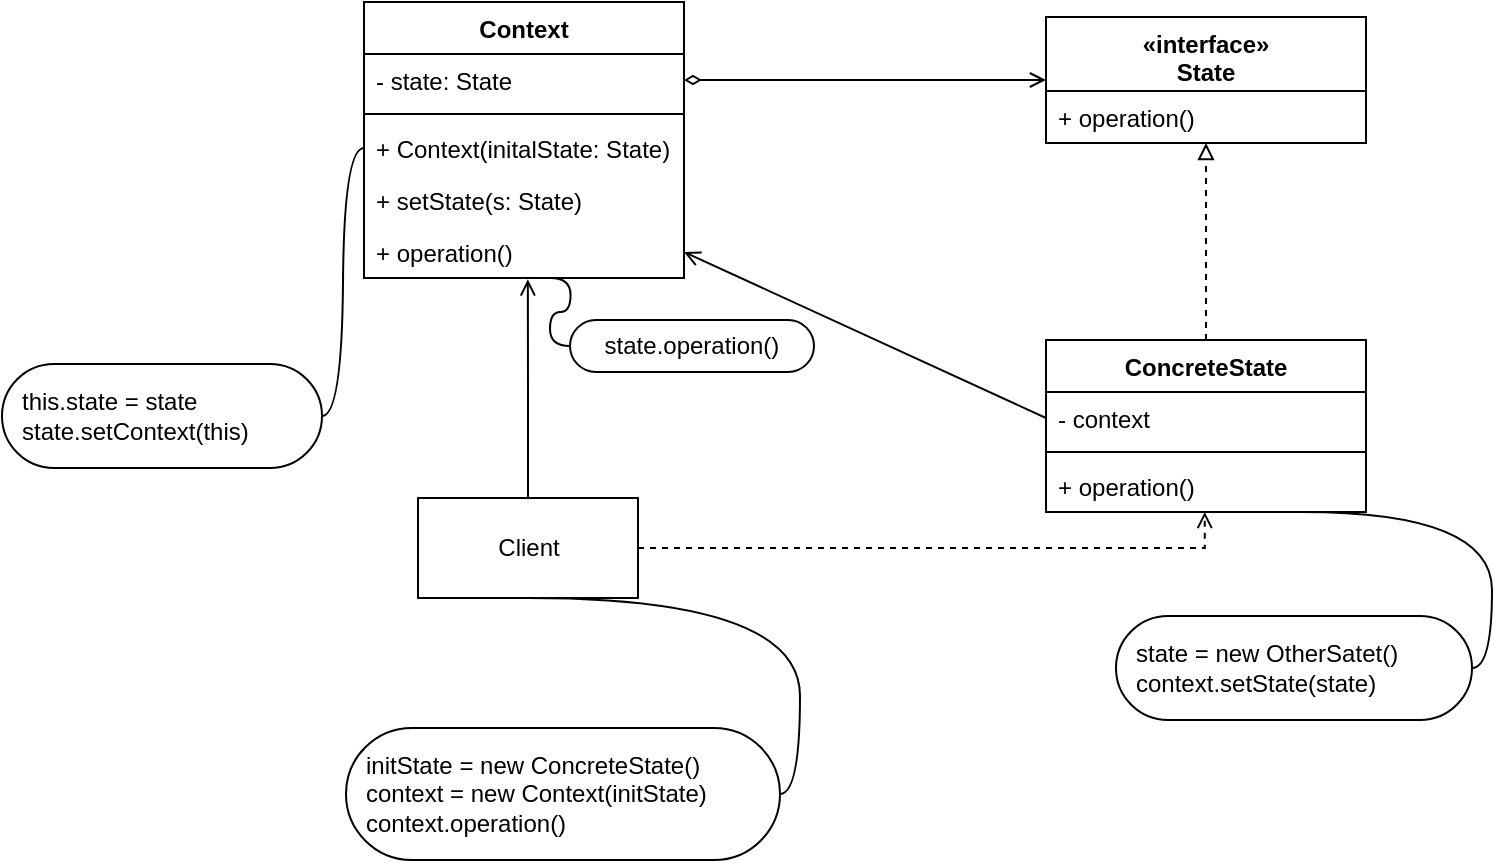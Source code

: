 <mxfile>
    <diagram id="xPcZIbJ9FG3-v9NHpjFC" name="Standard">
        <mxGraphModel dx="1374" dy="781" grid="0" gridSize="10" guides="1" tooltips="1" connect="1" arrows="1" fold="1" page="1" pageScale="1" pageWidth="827" pageHeight="1169" math="0" shadow="0">
            <root>
                <mxCell id="0"/>
                <mxCell id="1" parent="0"/>
                <mxCell id="2" value="Context" style="swimlane;fontStyle=1;align=center;verticalAlign=top;childLayout=stackLayout;horizontal=1;startSize=26;horizontalStack=0;resizeParent=1;resizeParentMax=0;resizeLast=0;collapsible=1;marginBottom=0;" parent="1" vertex="1">
                    <mxGeometry x="222" y="145" width="160" height="138" as="geometry"/>
                </mxCell>
                <mxCell id="3" value="- state: State" style="text;strokeColor=none;fillColor=none;align=left;verticalAlign=top;spacingLeft=4;spacingRight=4;overflow=hidden;rotatable=0;points=[[0,0.5],[1,0.5]];portConstraint=eastwest;" parent="2" vertex="1">
                    <mxGeometry y="26" width="160" height="26" as="geometry"/>
                </mxCell>
                <mxCell id="4" value="" style="line;strokeWidth=1;fillColor=none;align=left;verticalAlign=middle;spacingTop=-1;spacingLeft=3;spacingRight=3;rotatable=0;labelPosition=right;points=[];portConstraint=eastwest;" parent="2" vertex="1">
                    <mxGeometry y="52" width="160" height="8" as="geometry"/>
                </mxCell>
                <mxCell id="5" value="+ Context(initalState: State)" style="text;strokeColor=none;fillColor=none;align=left;verticalAlign=top;spacingLeft=4;spacingRight=4;overflow=hidden;rotatable=0;points=[[0,0.5],[1,0.5]];portConstraint=eastwest;" parent="2" vertex="1">
                    <mxGeometry y="60" width="160" height="26" as="geometry"/>
                </mxCell>
                <mxCell id="6" value="+ setState(s: State)" style="text;strokeColor=none;fillColor=none;align=left;verticalAlign=top;spacingLeft=4;spacingRight=4;overflow=hidden;rotatable=0;points=[[0,0.5],[1,0.5]];portConstraint=eastwest;" parent="2" vertex="1">
                    <mxGeometry y="86" width="160" height="26" as="geometry"/>
                </mxCell>
                <mxCell id="7" value="+ operation()" style="text;strokeColor=none;fillColor=none;align=left;verticalAlign=top;spacingLeft=4;spacingRight=4;overflow=hidden;rotatable=0;points=[[0,0.5],[1,0.5]];portConstraint=eastwest;" parent="2" vertex="1">
                    <mxGeometry y="112" width="160" height="26" as="geometry"/>
                </mxCell>
                <mxCell id="8" value="«interface»&#10;State" style="swimlane;fontStyle=1;align=center;verticalAlign=top;childLayout=stackLayout;horizontal=1;startSize=37;horizontalStack=0;resizeParent=1;resizeParentMax=0;resizeLast=0;collapsible=1;marginBottom=0;" parent="1" vertex="1">
                    <mxGeometry x="563" y="152.5" width="160" height="63" as="geometry"/>
                </mxCell>
                <mxCell id="11" value="+ operation()" style="text;strokeColor=none;fillColor=none;align=left;verticalAlign=top;spacingLeft=4;spacingRight=4;overflow=hidden;rotatable=0;points=[[0,0.5],[1,0.5]];portConstraint=eastwest;" parent="8" vertex="1">
                    <mxGeometry y="37" width="160" height="26" as="geometry"/>
                </mxCell>
                <mxCell id="14" style="edgeStyle=orthogonalEdgeStyle;html=1;exitX=1;exitY=0.5;exitDx=0;exitDy=0;entryX=0;entryY=0.5;entryDx=0;entryDy=0;rounded=0;endArrow=open;endFill=0;startArrow=diamondThin;startFill=0;" parent="1" source="3" target="8" edge="1">
                    <mxGeometry relative="1" as="geometry"/>
                </mxCell>
                <mxCell id="23" style="edgeStyle=orthogonalEdgeStyle;rounded=0;html=1;exitX=0.5;exitY=0;exitDx=0;exitDy=0;entryX=0.5;entryY=1;entryDx=0;entryDy=0;startArrow=none;startFill=0;endArrow=block;endFill=0;dashed=1;" parent="1" source="15" target="8" edge="1">
                    <mxGeometry relative="1" as="geometry"/>
                </mxCell>
                <mxCell id="15" value="ConcreteState" style="swimlane;fontStyle=1;align=center;verticalAlign=top;childLayout=stackLayout;horizontal=1;startSize=26;horizontalStack=0;resizeParent=1;resizeParentMax=0;resizeLast=0;collapsible=1;marginBottom=0;" parent="1" vertex="1">
                    <mxGeometry x="563" y="314" width="160" height="86" as="geometry"/>
                </mxCell>
                <mxCell id="16" value="- context" style="text;strokeColor=none;fillColor=none;align=left;verticalAlign=top;spacingLeft=4;spacingRight=4;overflow=hidden;rotatable=0;points=[[0,0.5],[1,0.5]];portConstraint=eastwest;" parent="15" vertex="1">
                    <mxGeometry y="26" width="160" height="26" as="geometry"/>
                </mxCell>
                <mxCell id="17" value="" style="line;strokeWidth=1;fillColor=none;align=left;verticalAlign=middle;spacingTop=-1;spacingLeft=3;spacingRight=3;rotatable=0;labelPosition=right;points=[];portConstraint=eastwest;" parent="15" vertex="1">
                    <mxGeometry y="52" width="160" height="8" as="geometry"/>
                </mxCell>
                <mxCell id="18" value="+ operation()" style="text;strokeColor=none;fillColor=none;align=left;verticalAlign=top;spacingLeft=4;spacingRight=4;overflow=hidden;rotatable=0;points=[[0,0.5],[1,0.5]];portConstraint=eastwest;" parent="15" vertex="1">
                    <mxGeometry y="60" width="160" height="26" as="geometry"/>
                </mxCell>
                <mxCell id="26" style="edgeStyle=orthogonalEdgeStyle;rounded=0;html=1;exitX=0.5;exitY=0;exitDx=0;exitDy=0;entryX=0.512;entryY=1.026;entryDx=0;entryDy=0;entryPerimeter=0;startArrow=none;startFill=0;endArrow=open;endFill=0;" parent="1" source="25" target="7" edge="1">
                    <mxGeometry relative="1" as="geometry"/>
                </mxCell>
                <mxCell id="27" style="edgeStyle=orthogonalEdgeStyle;rounded=0;html=1;entryX=0.496;entryY=0.998;entryDx=0;entryDy=0;entryPerimeter=0;startArrow=none;startFill=0;endArrow=open;endFill=0;dashed=1;" parent="1" source="25" target="18" edge="1">
                    <mxGeometry relative="1" as="geometry"/>
                </mxCell>
                <mxCell id="25" value="Client" style="html=1;" parent="1" vertex="1">
                    <mxGeometry x="249" y="393" width="110" height="50" as="geometry"/>
                </mxCell>
                <mxCell id="32" style="rounded=0;html=1;exitX=0;exitY=0.5;exitDx=0;exitDy=0;entryX=1;entryY=0.5;entryDx=0;entryDy=0;endArrow=open;endFill=0;" parent="1" source="16" target="7" edge="1">
                    <mxGeometry relative="1" as="geometry"/>
                </mxCell>
                <mxCell id="33" value="initState = new ConcreteState()&lt;br&gt;context = new Context(initState)&lt;br&gt;context.operation()" style="whiteSpace=wrap;html=1;rounded=1;arcSize=50;align=left;verticalAlign=middle;strokeWidth=1;autosize=1;spacing=10;treeFolding=1;treeMoving=1;newEdgeStyle={&quot;edgeStyle&quot;:&quot;entityRelationEdgeStyle&quot;,&quot;startArrow&quot;:&quot;none&quot;,&quot;endArrow&quot;:&quot;none&quot;,&quot;segment&quot;:10,&quot;curved&quot;:1};" parent="1" vertex="1">
                    <mxGeometry x="213" y="508" width="217" height="66" as="geometry"/>
                </mxCell>
                <mxCell id="34" value="" style="edgeStyle=entityRelationEdgeStyle;startArrow=none;endArrow=none;segment=10;curved=1;rounded=0;exitX=0.5;exitY=1;exitDx=0;exitDy=0;" parent="1" source="25" target="33" edge="1">
                    <mxGeometry relative="1" as="geometry">
                        <mxPoint x="239" y="568" as="sourcePoint"/>
                    </mxGeometry>
                </mxCell>
                <mxCell id="35" value="this.state = state&lt;br&gt;state.setContext(this)" style="whiteSpace=wrap;html=1;rounded=1;arcSize=50;align=left;verticalAlign=middle;strokeWidth=1;autosize=1;spacing=10;treeFolding=1;treeMoving=1;newEdgeStyle={&quot;edgeStyle&quot;:&quot;entityRelationEdgeStyle&quot;,&quot;startArrow&quot;:&quot;none&quot;,&quot;endArrow&quot;:&quot;none&quot;,&quot;segment&quot;:10,&quot;curved&quot;:1};" parent="1" vertex="1">
                    <mxGeometry x="41" y="326" width="160" height="52" as="geometry"/>
                </mxCell>
                <mxCell id="36" value="" style="edgeStyle=entityRelationEdgeStyle;startArrow=none;endArrow=none;segment=10;curved=1;rounded=0;exitX=0;exitY=0.5;exitDx=0;exitDy=0;" parent="1" source="5" target="35" edge="1">
                    <mxGeometry relative="1" as="geometry">
                        <mxPoint x="128" y="368" as="sourcePoint"/>
                    </mxGeometry>
                </mxCell>
                <mxCell id="37" value="state.operation()" style="whiteSpace=wrap;html=1;rounded=1;arcSize=50;align=center;verticalAlign=middle;strokeWidth=1;autosize=1;spacing=4;treeFolding=1;treeMoving=1;newEdgeStyle={&quot;edgeStyle&quot;:&quot;entityRelationEdgeStyle&quot;,&quot;startArrow&quot;:&quot;none&quot;,&quot;endArrow&quot;:&quot;none&quot;,&quot;segment&quot;:10,&quot;curved&quot;:1};" parent="1" vertex="1">
                    <mxGeometry x="325" y="304" width="122" height="26" as="geometry"/>
                </mxCell>
                <mxCell id="38" value="" style="edgeStyle=entityRelationEdgeStyle;startArrow=none;endArrow=none;segment=10;curved=1;rounded=0;exitX=0.583;exitY=1;exitDx=0;exitDy=0;exitPerimeter=0;" parent="1" source="7" target="37" edge="1">
                    <mxGeometry relative="1" as="geometry">
                        <mxPoint x="359" y="384" as="sourcePoint"/>
                    </mxGeometry>
                </mxCell>
                <mxCell id="39" value="state = new OtherSatet()&lt;br&gt;context.setState(state)" style="whiteSpace=wrap;html=1;rounded=1;arcSize=50;align=left;verticalAlign=middle;strokeWidth=1;autosize=1;spacing=10;treeFolding=1;treeMoving=1;newEdgeStyle={&quot;edgeStyle&quot;:&quot;entityRelationEdgeStyle&quot;,&quot;startArrow&quot;:&quot;none&quot;,&quot;endArrow&quot;:&quot;none&quot;,&quot;segment&quot;:10,&quot;curved&quot;:1};" parent="1" vertex="1">
                    <mxGeometry x="598" y="452" width="178" height="52" as="geometry"/>
                </mxCell>
                <mxCell id="40" value="" style="edgeStyle=entityRelationEdgeStyle;startArrow=none;endArrow=none;segment=10;curved=1;rounded=0;exitX=0.8;exitY=0.999;exitDx=0;exitDy=0;exitPerimeter=0;" parent="1" source="18" target="39" edge="1">
                    <mxGeometry relative="1" as="geometry">
                        <mxPoint x="617" y="496" as="sourcePoint"/>
                    </mxGeometry>
                </mxCell>
            </root>
        </mxGraphModel>
    </diagram>
    <diagram id="71t_KIO1vCOhjr0vCD3v" name="Practice">
        <mxGraphModel dx="785" dy="446" grid="0" gridSize="10" guides="1" tooltips="1" connect="1" arrows="1" fold="1" page="1" pageScale="1" pageWidth="827" pageHeight="1169" math="0" shadow="0">
            <root>
                <mxCell id="GKD8LtRDJNYYGs-lHLcW-0"/>
                <mxCell id="GKD8LtRDJNYYGs-lHLcW-1" parent="GKD8LtRDJNYYGs-lHLcW-0"/>
                <mxCell id="GKD8LtRDJNYYGs-lHLcW-14" style="edgeStyle=none;html=1;exitX=0.5;exitY=1;exitDx=0;exitDy=0;entryX=0.3;entryY=-0.01;entryDx=0;entryDy=0;entryPerimeter=0;" parent="GKD8LtRDJNYYGs-lHLcW-1" source="GKD8LtRDJNYYGs-lHLcW-3" target="GKD8LtRDJNYYGs-lHLcW-7" edge="1">
                    <mxGeometry relative="1" as="geometry"/>
                </mxCell>
                <mxCell id="GKD8LtRDJNYYGs-lHLcW-3" value="" style="ellipse;fillColor=#000000;strokeColor=none;" parent="GKD8LtRDJNYYGs-lHLcW-1" vertex="1">
                    <mxGeometry x="196" y="520" width="30" height="30" as="geometry"/>
                </mxCell>
                <mxCell id="GKD8LtRDJNYYGs-lHLcW-26" style="edgeStyle=none;html=1;exitX=0.75;exitY=1;exitDx=0;exitDy=0;entryX=0.75;entryY=0;entryDx=0;entryDy=0;" parent="GKD8LtRDJNYYGs-lHLcW-1" source="GKD8LtRDJNYYGs-lHLcW-7" target="GKD8LtRDJNYYGs-lHLcW-8" edge="1">
                    <mxGeometry relative="1" as="geometry"/>
                </mxCell>
                <mxCell id="GKD8LtRDJNYYGs-lHLcW-27" style="edgeStyle=none;html=1;exitX=1;exitY=0.25;exitDx=0;exitDy=0;entryX=0;entryY=0.25;entryDx=0;entryDy=0;" parent="GKD8LtRDJNYYGs-lHLcW-1" source="GKD8LtRDJNYYGs-lHLcW-7" target="GKD8LtRDJNYYGs-lHLcW-10" edge="1">
                    <mxGeometry relative="1" as="geometry"/>
                </mxCell>
                <mxCell id="GKD8LtRDJNYYGs-lHLcW-42" style="edgeStyle=none;html=1;exitX=0.75;exitY=0;exitDx=0;exitDy=0;entryX=0.5;entryY=1;entryDx=0;entryDy=0;" parent="GKD8LtRDJNYYGs-lHLcW-1" source="GKD8LtRDJNYYGs-lHLcW-7" target="GKD8LtRDJNYYGs-lHLcW-41" edge="1">
                    <mxGeometry relative="1" as="geometry"/>
                </mxCell>
                <mxCell id="GKD8LtRDJNYYGs-lHLcW-7" value="Safety on and unloaded" style="html=1;align=center;verticalAlign=middle;rounded=1;absoluteArcSize=1;arcSize=10;dashed=0;" parent="GKD8LtRDJNYYGs-lHLcW-1" vertex="1">
                    <mxGeometry x="169" y="574" width="140" height="40" as="geometry"/>
                </mxCell>
                <mxCell id="GKD8LtRDJNYYGs-lHLcW-24" style="edgeStyle=none;html=1;exitX=0.25;exitY=0;exitDx=0;exitDy=0;entryX=0.25;entryY=1;entryDx=0;entryDy=0;" parent="GKD8LtRDJNYYGs-lHLcW-1" source="GKD8LtRDJNYYGs-lHLcW-8" target="GKD8LtRDJNYYGs-lHLcW-7" edge="1">
                    <mxGeometry relative="1" as="geometry"/>
                </mxCell>
                <mxCell id="GKD8LtRDJNYYGs-lHLcW-28" style="edgeStyle=none;html=1;exitX=1;exitY=0.25;exitDx=0;exitDy=0;entryX=0;entryY=0.25;entryDx=0;entryDy=0;" parent="GKD8LtRDJNYYGs-lHLcW-1" source="GKD8LtRDJNYYGs-lHLcW-8" target="GKD8LtRDJNYYGs-lHLcW-9" edge="1">
                    <mxGeometry relative="1" as="geometry"/>
                </mxCell>
                <mxCell id="GKD8LtRDJNYYGs-lHLcW-8" value="Safety on but loaded" style="html=1;align=center;verticalAlign=middle;rounded=1;absoluteArcSize=1;arcSize=10;dashed=0;" parent="GKD8LtRDJNYYGs-lHLcW-1" vertex="1">
                    <mxGeometry x="169" y="703" width="140" height="40" as="geometry"/>
                </mxCell>
                <mxCell id="GKD8LtRDJNYYGs-lHLcW-29" style="edgeStyle=none;html=1;exitX=0;exitY=0.75;exitDx=0;exitDy=0;entryX=1;entryY=0.75;entryDx=0;entryDy=0;" parent="GKD8LtRDJNYYGs-lHLcW-1" source="GKD8LtRDJNYYGs-lHLcW-9" target="GKD8LtRDJNYYGs-lHLcW-8" edge="1">
                    <mxGeometry relative="1" as="geometry"/>
                </mxCell>
                <mxCell id="GKD8LtRDJNYYGs-lHLcW-31" style="edgeStyle=none;html=1;exitX=0.25;exitY=0;exitDx=0;exitDy=0;entryX=0.25;entryY=1;entryDx=0;entryDy=0;" parent="GKD8LtRDJNYYGs-lHLcW-1" source="GKD8LtRDJNYYGs-lHLcW-9" target="GKD8LtRDJNYYGs-lHLcW-10" edge="1">
                    <mxGeometry relative="1" as="geometry"/>
                </mxCell>
                <mxCell id="GKD8LtRDJNYYGs-lHLcW-37" style="edgeStyle=orthogonalEdgeStyle;html=1;exitX=0.75;exitY=1;exitDx=0;exitDy=0;" parent="GKD8LtRDJNYYGs-lHLcW-1" source="GKD8LtRDJNYYGs-lHLcW-9" edge="1">
                    <mxGeometry relative="1" as="geometry">
                        <mxPoint x="463" y="743" as="targetPoint"/>
                        <Array as="points">
                            <mxPoint x="530" y="773"/>
                            <mxPoint x="463" y="773"/>
                        </Array>
                    </mxGeometry>
                </mxCell>
                <mxCell id="GKD8LtRDJNYYGs-lHLcW-9" value="Safety off and loaded" style="html=1;align=center;verticalAlign=middle;rounded=1;absoluteArcSize=1;arcSize=10;dashed=0;" parent="GKD8LtRDJNYYGs-lHLcW-1" vertex="1">
                    <mxGeometry x="425" y="703" width="140" height="40" as="geometry"/>
                </mxCell>
                <mxCell id="GKD8LtRDJNYYGs-lHLcW-30" style="edgeStyle=none;html=1;exitX=0;exitY=0.75;exitDx=0;exitDy=0;entryX=1;entryY=0.75;entryDx=0;entryDy=0;" parent="GKD8LtRDJNYYGs-lHLcW-1" source="GKD8LtRDJNYYGs-lHLcW-10" target="GKD8LtRDJNYYGs-lHLcW-7" edge="1">
                    <mxGeometry relative="1" as="geometry"/>
                </mxCell>
                <mxCell id="GKD8LtRDJNYYGs-lHLcW-32" style="edgeStyle=none;html=1;exitX=0.75;exitY=1;exitDx=0;exitDy=0;entryX=0.75;entryY=0;entryDx=0;entryDy=0;" parent="GKD8LtRDJNYYGs-lHLcW-1" source="GKD8LtRDJNYYGs-lHLcW-10" target="GKD8LtRDJNYYGs-lHLcW-9" edge="1">
                    <mxGeometry relative="1" as="geometry"/>
                </mxCell>
                <mxCell id="GKD8LtRDJNYYGs-lHLcW-10" value="Safety off but unloaded" style="html=1;align=center;verticalAlign=middle;rounded=1;absoluteArcSize=1;arcSize=10;dashed=0;" parent="GKD8LtRDJNYYGs-lHLcW-1" vertex="1">
                    <mxGeometry x="425" y="574" width="140" height="40" as="geometry"/>
                </mxCell>
                <mxCell id="GKD8LtRDJNYYGs-lHLcW-19" value="load()" style="text;html=1;resizable=0;autosize=1;align=center;verticalAlign=middle;points=[];fillColor=none;strokeColor=none;rounded=0;" parent="GKD8LtRDJNYYGs-lHLcW-1" vertex="1">
                    <mxGeometry x="280" y="648" width="41" height="18" as="geometry"/>
                </mxCell>
                <mxCell id="GKD8LtRDJNYYGs-lHLcW-22" value="safetyOff()" style="text;html=1;resizable=0;autosize=1;align=center;verticalAlign=middle;points=[];fillColor=none;strokeColor=none;rounded=0;" parent="GKD8LtRDJNYYGs-lHLcW-1" vertex="1">
                    <mxGeometry x="334" y="561" width="66" height="18" as="geometry"/>
                </mxCell>
                <mxCell id="GKD8LtRDJNYYGs-lHLcW-25" value="unload()" style="text;html=1;resizable=0;autosize=1;align=center;verticalAlign=middle;points=[];fillColor=none;strokeColor=none;rounded=0;" parent="GKD8LtRDJNYYGs-lHLcW-1" vertex="1">
                    <mxGeometry x="142" y="648" width="54" height="18" as="geometry"/>
                </mxCell>
                <mxCell id="GKD8LtRDJNYYGs-lHLcW-33" value="load()" style="text;html=1;resizable=0;autosize=1;align=center;verticalAlign=middle;points=[];fillColor=none;strokeColor=none;rounded=0;" parent="GKD8LtRDJNYYGs-lHLcW-1" vertex="1">
                    <mxGeometry x="534" y="648" width="41" height="18" as="geometry"/>
                </mxCell>
                <mxCell id="GKD8LtRDJNYYGs-lHLcW-34" value="unload()" style="text;html=1;resizable=0;autosize=1;align=center;verticalAlign=middle;points=[];fillColor=none;strokeColor=none;rounded=0;" parent="GKD8LtRDJNYYGs-lHLcW-1" vertex="1">
                    <mxGeometry x="402" y="648" width="54" height="18" as="geometry"/>
                </mxCell>
                <mxCell id="GKD8LtRDJNYYGs-lHLcW-45" style="edgeStyle=orthogonalEdgeStyle;rounded=0;html=1;entryX=1;entryY=0.5;entryDx=0;entryDy=0;exitX=1;exitY=0.5;exitDx=0;exitDy=0;" parent="GKD8LtRDJNYYGs-lHLcW-1" source="GKD8LtRDJNYYGs-lHLcW-9" target="GKD8LtRDJNYYGs-lHLcW-10" edge="1">
                    <mxGeometry relative="1" as="geometry">
                        <mxPoint x="565" y="725" as="sourcePoint"/>
                        <Array as="points">
                            <mxPoint x="604" y="723"/>
                            <mxPoint x="604" y="594"/>
                        </Array>
                    </mxGeometry>
                </mxCell>
                <mxCell id="GKD8LtRDJNYYGs-lHLcW-39" value="shoot()" style="text;html=1;resizable=0;autosize=1;align=center;verticalAlign=middle;points=[];fillColor=none;strokeColor=none;rounded=0;" parent="GKD8LtRDJNYYGs-lHLcW-1" vertex="1">
                    <mxGeometry x="471.5" y="776" width="47" height="18" as="geometry"/>
                </mxCell>
                <mxCell id="GKD8LtRDJNYYGs-lHLcW-41" value="" style="ellipse;html=1;shape=endState;fillColor=#000000;strokeColor=#000000;" parent="GKD8LtRDJNYYGs-lHLcW-1" vertex="1">
                    <mxGeometry x="259" y="520" width="30" height="30" as="geometry"/>
                </mxCell>
                <mxCell id="GKD8LtRDJNYYGs-lHLcW-44" value="dry [ammo &amp;lt;= 0]" style="text;html=1;resizable=0;autosize=1;align=center;verticalAlign=middle;points=[];fillColor=none;strokeColor=none;rounded=0;" parent="GKD8LtRDJNYYGs-lHLcW-1" vertex="1">
                    <mxGeometry x="589" y="725" width="97" height="18" as="geometry"/>
                </mxCell>
                <mxCell id="GKD8LtRDJNYYGs-lHLcW-46" value="Gun" style="swimlane;fontStyle=1;align=center;verticalAlign=top;childLayout=stackLayout;horizontal=1;startSize=26;horizontalStack=0;resizeParent=1;resizeParentMax=0;resizeLast=0;collapsible=1;marginBottom=0;" parent="GKD8LtRDJNYYGs-lHLcW-1" vertex="1">
                    <mxGeometry x="55" y="20" width="153" height="408" as="geometry"/>
                </mxCell>
                <mxCell id="GKD8LtRDJNYYGs-lHLcW-47" value="- state: State" style="text;strokeColor=none;fillColor=none;align=left;verticalAlign=top;spacingLeft=4;spacingRight=4;overflow=hidden;rotatable=0;points=[[0,0.5],[1,0.5]];portConstraint=eastwest;" parent="GKD8LtRDJNYYGs-lHLcW-46" vertex="1">
                    <mxGeometry y="26" width="153" height="26" as="geometry"/>
                </mxCell>
                <mxCell id="GKD8LtRDJNYYGs-lHLcW-50" value="- ammo: number" style="text;strokeColor=none;fillColor=none;align=left;verticalAlign=top;spacingLeft=4;spacingRight=4;overflow=hidden;rotatable=0;points=[[0,0.5],[1,0.5]];portConstraint=eastwest;" parent="GKD8LtRDJNYYGs-lHLcW-46" vertex="1">
                    <mxGeometry y="52" width="153" height="26" as="geometry"/>
                </mxCell>
                <mxCell id="GKD8LtRDJNYYGs-lHLcW-52" value="- magSize: number" style="text;strokeColor=none;fillColor=none;align=left;verticalAlign=top;spacingLeft=4;spacingRight=4;overflow=hidden;rotatable=0;points=[[0,0.5],[1,0.5]];portConstraint=eastwest;" parent="GKD8LtRDJNYYGs-lHLcW-46" vertex="1">
                    <mxGeometry y="78" width="153" height="26" as="geometry"/>
                </mxCell>
                <mxCell id="GKD8LtRDJNYYGs-lHLcW-48" value="" style="line;strokeWidth=1;fillColor=none;align=left;verticalAlign=middle;spacingTop=-1;spacingLeft=3;spacingRight=3;rotatable=0;labelPosition=right;points=[];portConstraint=eastwest;" parent="GKD8LtRDJNYYGs-lHLcW-46" vertex="1">
                    <mxGeometry y="104" width="153" height="8" as="geometry"/>
                </mxCell>
                <mxCell id="GKD8LtRDJNYYGs-lHLcW-49" value="+ Gun(magSize: number)" style="text;strokeColor=none;fillColor=none;align=left;verticalAlign=top;spacingLeft=4;spacingRight=4;overflow=hidden;rotatable=0;points=[[0,0.5],[1,0.5]];portConstraint=eastwest;" parent="GKD8LtRDJNYYGs-lHLcW-46" vertex="1">
                    <mxGeometry y="112" width="153" height="26" as="geometry"/>
                </mxCell>
                <mxCell id="WoRqKMGYMsKeR5RRJ1yA-5" value="+ setAmmo(a: number)" style="text;strokeColor=none;fillColor=none;align=left;verticalAlign=top;spacingLeft=4;spacingRight=4;overflow=hidden;rotatable=0;points=[[0,0.5],[1,0.5]];portConstraint=eastwest;" vertex="1" parent="GKD8LtRDJNYYGs-lHLcW-46">
                    <mxGeometry y="138" width="153" height="26" as="geometry"/>
                </mxCell>
                <mxCell id="GKD8LtRDJNYYGs-lHLcW-51" value="+ getAmmo(): number" style="text;strokeColor=none;fillColor=none;align=left;verticalAlign=top;spacingLeft=4;spacingRight=4;overflow=hidden;rotatable=0;points=[[0,0.5],[1,0.5]];portConstraint=eastwest;" parent="GKD8LtRDJNYYGs-lHLcW-46" vertex="1">
                    <mxGeometry y="164" width="153" height="26" as="geometry"/>
                </mxCell>
                <mxCell id="GKD8LtRDJNYYGs-lHLcW-53" value="+ getMagSize(): number" style="text;strokeColor=none;fillColor=none;align=left;verticalAlign=top;spacingLeft=4;spacingRight=4;overflow=hidden;rotatable=0;points=[[0,0.5],[1,0.5]];portConstraint=eastwest;" parent="GKD8LtRDJNYYGs-lHLcW-46" vertex="1">
                    <mxGeometry y="190" width="153" height="26" as="geometry"/>
                </mxCell>
                <mxCell id="GKD8LtRDJNYYGs-lHLcW-112" value="+ setState(s: State)" style="text;strokeColor=none;fillColor=none;align=left;verticalAlign=top;spacingLeft=4;spacingRight=4;overflow=hidden;rotatable=0;points=[[0,0.5],[1,0.5]];portConstraint=eastwest;" parent="GKD8LtRDJNYYGs-lHLcW-46" vertex="1">
                    <mxGeometry y="216" width="153" height="26" as="geometry"/>
                </mxCell>
                <mxCell id="GKD8LtRDJNYYGs-lHLcW-111" value="+ getState(): State" style="text;strokeColor=none;fillColor=none;align=left;verticalAlign=top;spacingLeft=4;spacingRight=4;overflow=hidden;rotatable=0;points=[[0,0.5],[1,0.5]];portConstraint=eastwest;" parent="GKD8LtRDJNYYGs-lHLcW-46" vertex="1">
                    <mxGeometry y="242" width="153" height="36" as="geometry"/>
                </mxCell>
                <mxCell id="WoRqKMGYMsKeR5RRJ1yA-0" value="+ safetyOn()" style="text;strokeColor=none;fillColor=none;align=left;verticalAlign=top;spacingLeft=4;spacingRight=4;overflow=hidden;rotatable=0;points=[[0,0.5],[1,0.5]];portConstraint=eastwest;" vertex="1" parent="GKD8LtRDJNYYGs-lHLcW-46">
                    <mxGeometry y="278" width="153" height="26" as="geometry"/>
                </mxCell>
                <mxCell id="WoRqKMGYMsKeR5RRJ1yA-1" value="+ safetyOff()" style="text;strokeColor=none;fillColor=none;align=left;verticalAlign=top;spacingLeft=4;spacingRight=4;overflow=hidden;rotatable=0;points=[[0,0.5],[1,0.5]];portConstraint=eastwest;" vertex="1" parent="GKD8LtRDJNYYGs-lHLcW-46">
                    <mxGeometry y="304" width="153" height="26" as="geometry"/>
                </mxCell>
                <mxCell id="WoRqKMGYMsKeR5RRJ1yA-2" value="+ load()" style="text;strokeColor=none;fillColor=none;align=left;verticalAlign=top;spacingLeft=4;spacingRight=4;overflow=hidden;rotatable=0;points=[[0,0.5],[1,0.5]];portConstraint=eastwest;" vertex="1" parent="GKD8LtRDJNYYGs-lHLcW-46">
                    <mxGeometry y="330" width="153" height="26" as="geometry"/>
                </mxCell>
                <mxCell id="WoRqKMGYMsKeR5RRJ1yA-3" value="+ unload()" style="text;strokeColor=none;fillColor=none;align=left;verticalAlign=top;spacingLeft=4;spacingRight=4;overflow=hidden;rotatable=0;points=[[0,0.5],[1,0.5]];portConstraint=eastwest;" vertex="1" parent="GKD8LtRDJNYYGs-lHLcW-46">
                    <mxGeometry y="356" width="153" height="26" as="geometry"/>
                </mxCell>
                <mxCell id="WoRqKMGYMsKeR5RRJ1yA-4" value="+ shoot()" style="text;strokeColor=none;fillColor=none;align=left;verticalAlign=top;spacingLeft=4;spacingRight=4;overflow=hidden;rotatable=0;points=[[0,0.5],[1,0.5]];portConstraint=eastwest;" vertex="1" parent="GKD8LtRDJNYYGs-lHLcW-46">
                    <mxGeometry y="382" width="153" height="26" as="geometry"/>
                </mxCell>
                <mxCell id="GKD8LtRDJNYYGs-lHLcW-54" value="«interface»&#10;State" style="swimlane;fontStyle=1;align=center;verticalAlign=top;childLayout=stackLayout;horizontal=1;startSize=39;horizontalStack=0;resizeParent=1;resizeParentMax=0;resizeLast=0;collapsible=1;marginBottom=0;" parent="GKD8LtRDJNYYGs-lHLcW-1" vertex="1">
                    <mxGeometry x="248" y="20" width="160" height="169" as="geometry">
                        <mxRectangle x="248" y="20" width="90" height="39" as="alternateBounds"/>
                    </mxGeometry>
                </mxCell>
                <mxCell id="GKD8LtRDJNYYGs-lHLcW-76" value="+ safetyOn()" style="text;strokeColor=none;fillColor=none;align=left;verticalAlign=top;spacingLeft=4;spacingRight=4;overflow=hidden;rotatable=0;points=[[0,0.5],[1,0.5]];portConstraint=eastwest;" parent="GKD8LtRDJNYYGs-lHLcW-54" vertex="1">
                    <mxGeometry y="39" width="160" height="26" as="geometry"/>
                </mxCell>
                <mxCell id="GKD8LtRDJNYYGs-lHLcW-77" value="+ safetyOff()" style="text;strokeColor=none;fillColor=none;align=left;verticalAlign=top;spacingLeft=4;spacingRight=4;overflow=hidden;rotatable=0;points=[[0,0.5],[1,0.5]];portConstraint=eastwest;" parent="GKD8LtRDJNYYGs-lHLcW-54" vertex="1">
                    <mxGeometry y="65" width="160" height="26" as="geometry"/>
                </mxCell>
                <mxCell id="GKD8LtRDJNYYGs-lHLcW-59" value="+ load()" style="text;strokeColor=none;fillColor=none;align=left;verticalAlign=top;spacingLeft=4;spacingRight=4;overflow=hidden;rotatable=0;points=[[0,0.5],[1,0.5]];portConstraint=eastwest;" parent="GKD8LtRDJNYYGs-lHLcW-54" vertex="1">
                    <mxGeometry y="91" width="160" height="26" as="geometry"/>
                </mxCell>
                <mxCell id="GKD8LtRDJNYYGs-lHLcW-60" value="+ unload()" style="text;strokeColor=none;fillColor=none;align=left;verticalAlign=top;spacingLeft=4;spacingRight=4;overflow=hidden;rotatable=0;points=[[0,0.5],[1,0.5]];portConstraint=eastwest;" parent="GKD8LtRDJNYYGs-lHLcW-54" vertex="1">
                    <mxGeometry y="117" width="160" height="26" as="geometry"/>
                </mxCell>
                <mxCell id="GKD8LtRDJNYYGs-lHLcW-61" value="+ shoot()" style="text;strokeColor=none;fillColor=none;align=left;verticalAlign=top;spacingLeft=4;spacingRight=4;overflow=hidden;rotatable=0;points=[[0,0.5],[1,0.5]];portConstraint=eastwest;" parent="GKD8LtRDJNYYGs-lHLcW-54" vertex="1">
                    <mxGeometry y="143" width="160" height="26" as="geometry"/>
                </mxCell>
                <mxCell id="GKD8LtRDJNYYGs-lHLcW-63" value="OnAndUnloaded" style="swimlane;fontStyle=1;align=center;verticalAlign=top;childLayout=stackLayout;horizontal=1;startSize=26;horizontalStack=0;resizeParent=1;resizeParentMax=0;resizeLast=0;collapsible=1;marginBottom=0;" parent="GKD8LtRDJNYYGs-lHLcW-1" vertex="1">
                    <mxGeometry x="466" y="20" width="160" height="138" as="geometry"/>
                </mxCell>
                <mxCell id="GKD8LtRDJNYYGs-lHLcW-64" value="- context: Gun" style="text;strokeColor=none;fillColor=none;align=left;verticalAlign=top;spacingLeft=4;spacingRight=4;overflow=hidden;rotatable=0;points=[[0,0.5],[1,0.5]];portConstraint=eastwest;" parent="GKD8LtRDJNYYGs-lHLcW-63" vertex="1">
                    <mxGeometry y="26" width="160" height="26" as="geometry"/>
                </mxCell>
                <mxCell id="GKD8LtRDJNYYGs-lHLcW-65" value="" style="line;strokeWidth=1;fillColor=none;align=left;verticalAlign=middle;spacingTop=-1;spacingLeft=3;spacingRight=3;rotatable=0;labelPosition=right;points=[];portConstraint=eastwest;" parent="GKD8LtRDJNYYGs-lHLcW-63" vertex="1">
                    <mxGeometry y="52" width="160" height="8" as="geometry"/>
                </mxCell>
                <mxCell id="GKD8LtRDJNYYGs-lHLcW-67" value="+ load()" style="text;strokeColor=none;fillColor=none;align=left;verticalAlign=top;spacingLeft=4;spacingRight=4;overflow=hidden;rotatable=0;points=[[0,0.5],[1,0.5]];portConstraint=eastwest;" parent="GKD8LtRDJNYYGs-lHLcW-63" vertex="1">
                    <mxGeometry y="60" width="160" height="26" as="geometry"/>
                </mxCell>
                <mxCell id="GKD8LtRDJNYYGs-lHLcW-80" value="+ safetyOff()" style="text;strokeColor=none;fillColor=none;align=left;verticalAlign=top;spacingLeft=4;spacingRight=4;overflow=hidden;rotatable=0;points=[[0,0.5],[1,0.5]];portConstraint=eastwest;" parent="GKD8LtRDJNYYGs-lHLcW-63" vertex="1">
                    <mxGeometry y="86" width="160" height="26" as="geometry"/>
                </mxCell>
                <mxCell id="GKD8LtRDJNYYGs-lHLcW-115" value="+ getStateName(): string" style="text;strokeColor=none;fillColor=none;align=left;verticalAlign=top;spacingLeft=4;spacingRight=4;overflow=hidden;rotatable=0;points=[[0,0.5],[1,0.5]];portConstraint=eastwest;" parent="GKD8LtRDJNYYGs-lHLcW-63" vertex="1">
                    <mxGeometry y="112" width="160" height="26" as="geometry"/>
                </mxCell>
                <mxCell id="GKD8LtRDJNYYGs-lHLcW-69" value="OffAndUnloaded" style="swimlane;fontStyle=1;align=center;verticalAlign=top;childLayout=stackLayout;horizontal=1;startSize=26;horizontalStack=0;resizeParent=1;resizeParentMax=0;resizeLast=0;collapsible=1;marginBottom=0;" parent="GKD8LtRDJNYYGs-lHLcW-1" vertex="1">
                    <mxGeometry x="642" y="74" width="160" height="138" as="geometry"/>
                </mxCell>
                <mxCell id="GKD8LtRDJNYYGs-lHLcW-70" value="- context: Gun" style="text;strokeColor=none;fillColor=none;align=left;verticalAlign=top;spacingLeft=4;spacingRight=4;overflow=hidden;rotatable=0;points=[[0,0.5],[1,0.5]];portConstraint=eastwest;" parent="GKD8LtRDJNYYGs-lHLcW-69" vertex="1">
                    <mxGeometry y="26" width="160" height="26" as="geometry"/>
                </mxCell>
                <mxCell id="GKD8LtRDJNYYGs-lHLcW-71" value="" style="line;strokeWidth=1;fillColor=none;align=left;verticalAlign=middle;spacingTop=-1;spacingLeft=3;spacingRight=3;rotatable=0;labelPosition=right;points=[];portConstraint=eastwest;" parent="GKD8LtRDJNYYGs-lHLcW-69" vertex="1">
                    <mxGeometry y="52" width="160" height="8" as="geometry"/>
                </mxCell>
                <mxCell id="GKD8LtRDJNYYGs-lHLcW-72" value="+ load()" style="text;strokeColor=none;fillColor=none;align=left;verticalAlign=top;spacingLeft=4;spacingRight=4;overflow=hidden;rotatable=0;points=[[0,0.5],[1,0.5]];portConstraint=eastwest;" parent="GKD8LtRDJNYYGs-lHLcW-69" vertex="1">
                    <mxGeometry y="60" width="160" height="26" as="geometry"/>
                </mxCell>
                <mxCell id="GKD8LtRDJNYYGs-lHLcW-81" value="+ safetyOn()" style="text;strokeColor=none;fillColor=none;align=left;verticalAlign=top;spacingLeft=4;spacingRight=4;overflow=hidden;rotatable=0;points=[[0,0.5],[1,0.5]];portConstraint=eastwest;" parent="GKD8LtRDJNYYGs-lHLcW-69" vertex="1">
                    <mxGeometry y="86" width="160" height="26" as="geometry"/>
                </mxCell>
                <mxCell id="GKD8LtRDJNYYGs-lHLcW-117" value="+ getStateName(): string" style="text;strokeColor=none;fillColor=none;align=left;verticalAlign=top;spacingLeft=4;spacingRight=4;overflow=hidden;rotatable=0;points=[[0,0.5],[1,0.5]];portConstraint=eastwest;" parent="GKD8LtRDJNYYGs-lHLcW-69" vertex="1">
                    <mxGeometry y="112" width="160" height="26" as="geometry"/>
                </mxCell>
                <mxCell id="GKD8LtRDJNYYGs-lHLcW-75" value="safetyOn()" style="text;html=1;resizable=0;autosize=1;align=center;verticalAlign=middle;points=[];fillColor=none;strokeColor=none;rounded=0;" parent="GKD8LtRDJNYYGs-lHLcW-1" vertex="1">
                    <mxGeometry x="334" y="608" width="66" height="18" as="geometry"/>
                </mxCell>
                <mxCell id="GKD8LtRDJNYYGs-lHLcW-78" value="safetyOff()" style="text;html=1;resizable=0;autosize=1;align=center;verticalAlign=middle;points=[];fillColor=none;strokeColor=none;rounded=0;" parent="GKD8LtRDJNYYGs-lHLcW-1" vertex="1">
                    <mxGeometry x="334" y="690.5" width="66" height="18" as="geometry"/>
                </mxCell>
                <mxCell id="GKD8LtRDJNYYGs-lHLcW-79" value="safetyOn()" style="text;html=1;resizable=0;autosize=1;align=center;verticalAlign=middle;points=[];fillColor=none;strokeColor=none;rounded=0;" parent="GKD8LtRDJNYYGs-lHLcW-1" vertex="1">
                    <mxGeometry x="334" y="737.5" width="66" height="18" as="geometry"/>
                </mxCell>
                <mxCell id="GKD8LtRDJNYYGs-lHLcW-82" value="OnAndLoaded" style="swimlane;fontStyle=1;align=center;verticalAlign=top;childLayout=stackLayout;horizontal=1;startSize=26;horizontalStack=0;resizeParent=1;resizeParentMax=0;resizeLast=0;collapsible=1;marginBottom=0;" parent="GKD8LtRDJNYYGs-lHLcW-1" vertex="1">
                    <mxGeometry x="466" y="178" width="160" height="138" as="geometry"/>
                </mxCell>
                <mxCell id="GKD8LtRDJNYYGs-lHLcW-83" value="- context: Gun" style="text;strokeColor=none;fillColor=none;align=left;verticalAlign=top;spacingLeft=4;spacingRight=4;overflow=hidden;rotatable=0;points=[[0,0.5],[1,0.5]];portConstraint=eastwest;" parent="GKD8LtRDJNYYGs-lHLcW-82" vertex="1">
                    <mxGeometry y="26" width="160" height="26" as="geometry"/>
                </mxCell>
                <mxCell id="GKD8LtRDJNYYGs-lHLcW-84" value="" style="line;strokeWidth=1;fillColor=none;align=left;verticalAlign=middle;spacingTop=-1;spacingLeft=3;spacingRight=3;rotatable=0;labelPosition=right;points=[];portConstraint=eastwest;" parent="GKD8LtRDJNYYGs-lHLcW-82" vertex="1">
                    <mxGeometry y="52" width="160" height="8" as="geometry"/>
                </mxCell>
                <mxCell id="GKD8LtRDJNYYGs-lHLcW-87" value="+ unload()" style="text;strokeColor=none;fillColor=none;align=left;verticalAlign=top;spacingLeft=4;spacingRight=4;overflow=hidden;rotatable=0;points=[[0,0.5],[1,0.5]];portConstraint=eastwest;" parent="GKD8LtRDJNYYGs-lHLcW-82" vertex="1">
                    <mxGeometry y="60" width="160" height="26" as="geometry"/>
                </mxCell>
                <mxCell id="GKD8LtRDJNYYGs-lHLcW-86" value="+ safetyOff()" style="text;strokeColor=none;fillColor=none;align=left;verticalAlign=top;spacingLeft=4;spacingRight=4;overflow=hidden;rotatable=0;points=[[0,0.5],[1,0.5]];portConstraint=eastwest;" parent="GKD8LtRDJNYYGs-lHLcW-82" vertex="1">
                    <mxGeometry y="86" width="160" height="26" as="geometry"/>
                </mxCell>
                <mxCell id="GKD8LtRDJNYYGs-lHLcW-116" value="+ getStateName(): string" style="text;strokeColor=none;fillColor=none;align=left;verticalAlign=top;spacingLeft=4;spacingRight=4;overflow=hidden;rotatable=0;points=[[0,0.5],[1,0.5]];portConstraint=eastwest;" parent="GKD8LtRDJNYYGs-lHLcW-82" vertex="1">
                    <mxGeometry y="112" width="160" height="26" as="geometry"/>
                </mxCell>
                <mxCell id="GKD8LtRDJNYYGs-lHLcW-88" value="OffAndLoaded" style="swimlane;fontStyle=1;align=center;verticalAlign=top;childLayout=stackLayout;horizontal=1;startSize=26;horizontalStack=0;resizeParent=1;resizeParentMax=0;resizeLast=0;collapsible=1;marginBottom=0;" parent="GKD8LtRDJNYYGs-lHLcW-1" vertex="1">
                    <mxGeometry x="642" y="232" width="160" height="164" as="geometry"/>
                </mxCell>
                <mxCell id="GKD8LtRDJNYYGs-lHLcW-89" value="- context: Gun" style="text;strokeColor=none;fillColor=none;align=left;verticalAlign=top;spacingLeft=4;spacingRight=4;overflow=hidden;rotatable=0;points=[[0,0.5],[1,0.5]];portConstraint=eastwest;" parent="GKD8LtRDJNYYGs-lHLcW-88" vertex="1">
                    <mxGeometry y="26" width="160" height="26" as="geometry"/>
                </mxCell>
                <mxCell id="GKD8LtRDJNYYGs-lHLcW-90" value="" style="line;strokeWidth=1;fillColor=none;align=left;verticalAlign=middle;spacingTop=-1;spacingLeft=3;spacingRight=3;rotatable=0;labelPosition=right;points=[];portConstraint=eastwest;" parent="GKD8LtRDJNYYGs-lHLcW-88" vertex="1">
                    <mxGeometry y="52" width="160" height="8" as="geometry"/>
                </mxCell>
                <mxCell id="GKD8LtRDJNYYGs-lHLcW-91" value="+ unload()" style="text;strokeColor=none;fillColor=none;align=left;verticalAlign=top;spacingLeft=4;spacingRight=4;overflow=hidden;rotatable=0;points=[[0,0.5],[1,0.5]];portConstraint=eastwest;" parent="GKD8LtRDJNYYGs-lHLcW-88" vertex="1">
                    <mxGeometry y="60" width="160" height="26" as="geometry"/>
                </mxCell>
                <mxCell id="GKD8LtRDJNYYGs-lHLcW-92" value="+ safetyOn()" style="text;strokeColor=none;fillColor=none;align=left;verticalAlign=top;spacingLeft=4;spacingRight=4;overflow=hidden;rotatable=0;points=[[0,0.5],[1,0.5]];portConstraint=eastwest;" parent="GKD8LtRDJNYYGs-lHLcW-88" vertex="1">
                    <mxGeometry y="86" width="160" height="26" as="geometry"/>
                </mxCell>
                <mxCell id="GKD8LtRDJNYYGs-lHLcW-98" value="+ shoot()" style="text;strokeColor=none;fillColor=none;align=left;verticalAlign=top;spacingLeft=4;spacingRight=4;overflow=hidden;rotatable=0;points=[[0,0.5],[1,0.5]];portConstraint=eastwest;" parent="GKD8LtRDJNYYGs-lHLcW-88" vertex="1">
                    <mxGeometry y="112" width="160" height="26" as="geometry"/>
                </mxCell>
                <mxCell id="GKD8LtRDJNYYGs-lHLcW-118" value="+ getStateName(): string" style="text;strokeColor=none;fillColor=none;align=left;verticalAlign=top;spacingLeft=4;spacingRight=4;overflow=hidden;rotatable=0;points=[[0,0.5],[1,0.5]];portConstraint=eastwest;" parent="GKD8LtRDJNYYGs-lHLcW-88" vertex="1">
                    <mxGeometry y="138" width="160" height="26" as="geometry"/>
                </mxCell>
                <mxCell id="GKD8LtRDJNYYGs-lHLcW-119" style="edgeStyle=orthogonalEdgeStyle;rounded=0;html=1;exitX=1;exitY=0.5;exitDx=0;exitDy=0;entryX=-0.002;entryY=0.091;entryDx=0;entryDy=0;entryPerimeter=0;endArrow=open;endFill=0;startArrow=diamondThin;startFill=0;" parent="GKD8LtRDJNYYGs-lHLcW-1" source="GKD8LtRDJNYYGs-lHLcW-47" target="GKD8LtRDJNYYGs-lHLcW-54" edge="1">
                    <mxGeometry relative="1" as="geometry"/>
                </mxCell>
                <mxCell id="GKD8LtRDJNYYGs-lHLcW-120" style="edgeStyle=orthogonalEdgeStyle;rounded=0;html=1;exitX=0;exitY=0.5;exitDx=0;exitDy=0;entryX=1;entryY=0.5;entryDx=0;entryDy=0;startArrow=none;startFill=0;endArrow=block;endFill=0;dashed=1;" parent="GKD8LtRDJNYYGs-lHLcW-1" source="GKD8LtRDJNYYGs-lHLcW-64" target="GKD8LtRDJNYYGs-lHLcW-76" edge="1">
                    <mxGeometry relative="1" as="geometry"/>
                </mxCell>
                <mxCell id="GKD8LtRDJNYYGs-lHLcW-121" style="edgeStyle=orthogonalEdgeStyle;rounded=0;html=1;exitX=0;exitY=0.5;exitDx=0;exitDy=0;entryX=1;entryY=0.5;entryDx=0;entryDy=0;startArrow=none;startFill=0;endArrow=block;endFill=0;dashed=1;" parent="GKD8LtRDJNYYGs-lHLcW-1" source="GKD8LtRDJNYYGs-lHLcW-81" target="GKD8LtRDJNYYGs-lHLcW-76" edge="1">
                    <mxGeometry relative="1" as="geometry">
                        <Array as="points">
                            <mxPoint x="437" y="173"/>
                            <mxPoint x="437" y="72"/>
                        </Array>
                    </mxGeometry>
                </mxCell>
                <mxCell id="GKD8LtRDJNYYGs-lHLcW-122" style="edgeStyle=orthogonalEdgeStyle;rounded=0;html=1;exitX=0;exitY=0.5;exitDx=0;exitDy=0;startArrow=none;startFill=0;endArrow=block;endFill=0;entryX=0.996;entryY=0.497;entryDx=0;entryDy=0;entryPerimeter=0;dashed=1;" parent="GKD8LtRDJNYYGs-lHLcW-1" source="GKD8LtRDJNYYGs-lHLcW-83" target="GKD8LtRDJNYYGs-lHLcW-76" edge="1">
                    <mxGeometry relative="1" as="geometry">
                        <mxPoint x="407.732" y="71.683" as="targetPoint"/>
                        <Array as="points">
                            <mxPoint x="437" y="217"/>
                            <mxPoint x="437" y="72"/>
                        </Array>
                    </mxGeometry>
                </mxCell>
                <mxCell id="GKD8LtRDJNYYGs-lHLcW-123" style="edgeStyle=orthogonalEdgeStyle;rounded=0;html=1;exitX=0;exitY=0.5;exitDx=0;exitDy=0;entryX=1;entryY=0.5;entryDx=0;entryDy=0;startArrow=none;startFill=0;endArrow=block;endFill=0;dashed=1;" parent="GKD8LtRDJNYYGs-lHLcW-1" source="GKD8LtRDJNYYGs-lHLcW-92" target="GKD8LtRDJNYYGs-lHLcW-76" edge="1">
                    <mxGeometry relative="1" as="geometry">
                        <Array as="points">
                            <mxPoint x="437" y="331"/>
                            <mxPoint x="437" y="72"/>
                        </Array>
                    </mxGeometry>
                </mxCell>
            </root>
        </mxGraphModel>
    </diagram>
</mxfile>